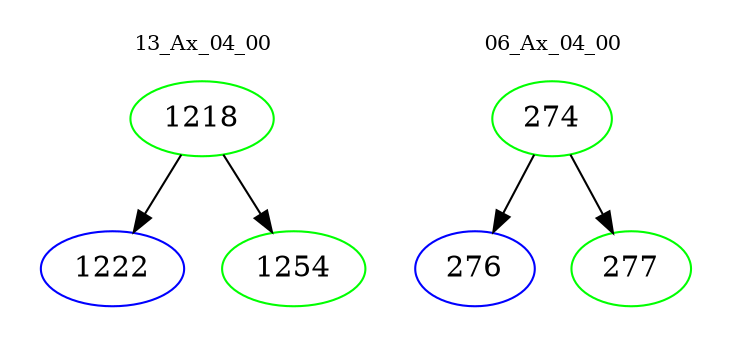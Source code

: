 digraph{
subgraph cluster_0 {
color = white
label = "13_Ax_04_00";
fontsize=10;
T0_1218 [label="1218", color="green"]
T0_1218 -> T0_1222 [color="black"]
T0_1222 [label="1222", color="blue"]
T0_1218 -> T0_1254 [color="black"]
T0_1254 [label="1254", color="green"]
}
subgraph cluster_1 {
color = white
label = "06_Ax_04_00";
fontsize=10;
T1_274 [label="274", color="green"]
T1_274 -> T1_276 [color="black"]
T1_276 [label="276", color="blue"]
T1_274 -> T1_277 [color="black"]
T1_277 [label="277", color="green"]
}
}
